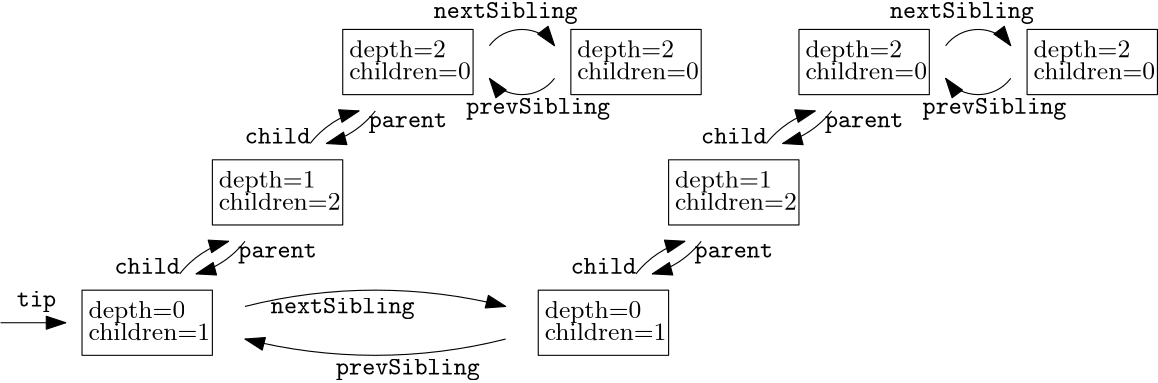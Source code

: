 <?xml version="1.0"?>
<!DOCTYPE ipe SYSTEM "ipe.dtd">
<ipe version="70218" creator="Ipe 7.2.23">
<info created="D:20221015183920" modified="D:20221219120124"/>
<ipestyle name="basic">
<symbol name="arrow/arc(spx)">
<path stroke="sym-stroke" fill="sym-stroke" pen="sym-pen">
0 0 m
-1 0.333 l
-1 -0.333 l
h
</path>
</symbol>
<symbol name="arrow/farc(spx)">
<path stroke="sym-stroke" fill="white" pen="sym-pen">
0 0 m
-1 0.333 l
-1 -0.333 l
h
</path>
</symbol>
<symbol name="arrow/ptarc(spx)">
<path stroke="sym-stroke" fill="sym-stroke" pen="sym-pen">
0 0 m
-1 0.333 l
-0.8 0 l
-1 -0.333 l
h
</path>
</symbol>
<symbol name="arrow/fptarc(spx)">
<path stroke="sym-stroke" fill="white" pen="sym-pen">
0 0 m
-1 0.333 l
-0.8 0 l
-1 -0.333 l
h
</path>
</symbol>
<symbol name="mark/circle(sx)" transformations="translations">
<path fill="sym-stroke">
0.6 0 0 0.6 0 0 e
0.4 0 0 0.4 0 0 e
</path>
</symbol>
<symbol name="mark/disk(sx)" transformations="translations">
<path fill="sym-stroke">
0.6 0 0 0.6 0 0 e
</path>
</symbol>
<symbol name="mark/fdisk(sfx)" transformations="translations">
<group>
<path fill="sym-fill">
0.5 0 0 0.5 0 0 e
</path>
<path fill="sym-stroke" fillrule="eofill">
0.6 0 0 0.6 0 0 e
0.4 0 0 0.4 0 0 e
</path>
</group>
</symbol>
<symbol name="mark/box(sx)" transformations="translations">
<path fill="sym-stroke" fillrule="eofill">
-0.6 -0.6 m
0.6 -0.6 l
0.6 0.6 l
-0.6 0.6 l
h
-0.4 -0.4 m
0.4 -0.4 l
0.4 0.4 l
-0.4 0.4 l
h
</path>
</symbol>
<symbol name="mark/square(sx)" transformations="translations">
<path fill="sym-stroke">
-0.6 -0.6 m
0.6 -0.6 l
0.6 0.6 l
-0.6 0.6 l
h
</path>
</symbol>
<symbol name="mark/fsquare(sfx)" transformations="translations">
<group>
<path fill="sym-fill">
-0.5 -0.5 m
0.5 -0.5 l
0.5 0.5 l
-0.5 0.5 l
h
</path>
<path fill="sym-stroke" fillrule="eofill">
-0.6 -0.6 m
0.6 -0.6 l
0.6 0.6 l
-0.6 0.6 l
h
-0.4 -0.4 m
0.4 -0.4 l
0.4 0.4 l
-0.4 0.4 l
h
</path>
</group>
</symbol>
<symbol name="mark/cross(sx)" transformations="translations">
<group>
<path fill="sym-stroke">
-0.43 -0.57 m
0.57 0.43 l
0.43 0.57 l
-0.57 -0.43 l
h
</path>
<path fill="sym-stroke">
-0.43 0.57 m
0.57 -0.43 l
0.43 -0.57 l
-0.57 0.43 l
h
</path>
</group>
</symbol>
<symbol name="arrow/fnormal(spx)">
<path stroke="sym-stroke" fill="white" pen="sym-pen">
0 0 m
-1 0.333 l
-1 -0.333 l
h
</path>
</symbol>
<symbol name="arrow/pointed(spx)">
<path stroke="sym-stroke" fill="sym-stroke" pen="sym-pen">
0 0 m
-1 0.333 l
-0.8 0 l
-1 -0.333 l
h
</path>
</symbol>
<symbol name="arrow/fpointed(spx)">
<path stroke="sym-stroke" fill="white" pen="sym-pen">
0 0 m
-1 0.333 l
-0.8 0 l
-1 -0.333 l
h
</path>
</symbol>
<symbol name="arrow/linear(spx)">
<path stroke="sym-stroke" pen="sym-pen">
-1 0.333 m
0 0 l
-1 -0.333 l
</path>
</symbol>
<symbol name="arrow/fdouble(spx)">
<path stroke="sym-stroke" fill="white" pen="sym-pen">
0 0 m
-1 0.333 l
-1 -0.333 l
h
-1 0 m
-2 0.333 l
-2 -0.333 l
h
</path>
</symbol>
<symbol name="arrow/double(spx)">
<path stroke="sym-stroke" fill="sym-stroke" pen="sym-pen">
0 0 m
-1 0.333 l
-1 -0.333 l
h
-1 0 m
-2 0.333 l
-2 -0.333 l
h
</path>
</symbol>
<symbol name="arrow/mid-normal(spx)">
<path stroke="sym-stroke" fill="sym-stroke" pen="sym-pen">
0.5 0 m
-0.5 0.333 l
-0.5 -0.333 l
h
</path>
</symbol>
<symbol name="arrow/mid-fnormal(spx)">
<path stroke="sym-stroke" fill="white" pen="sym-pen">
0.5 0 m
-0.5 0.333 l
-0.5 -0.333 l
h
</path>
</symbol>
<symbol name="arrow/mid-pointed(spx)">
<path stroke="sym-stroke" fill="sym-stroke" pen="sym-pen">
0.5 0 m
-0.5 0.333 l
-0.3 0 l
-0.5 -0.333 l
h
</path>
</symbol>
<symbol name="arrow/mid-fpointed(spx)">
<path stroke="sym-stroke" fill="white" pen="sym-pen">
0.5 0 m
-0.5 0.333 l
-0.3 0 l
-0.5 -0.333 l
h
</path>
</symbol>
<symbol name="arrow/mid-double(spx)">
<path stroke="sym-stroke" fill="sym-stroke" pen="sym-pen">
1 0 m
0 0.333 l
0 -0.333 l
h
0 0 m
-1 0.333 l
-1 -0.333 l
h
</path>
</symbol>
<symbol name="arrow/mid-fdouble(spx)">
<path stroke="sym-stroke" fill="white" pen="sym-pen">
1 0 m
0 0.333 l
0 -0.333 l
h
0 0 m
-1 0.333 l
-1 -0.333 l
h
</path>
</symbol>
<anglesize name="22.5 deg" value="22.5"/>
<anglesize name="30 deg" value="30"/>
<anglesize name="45 deg" value="45"/>
<anglesize name="60 deg" value="60"/>
<anglesize name="90 deg" value="90"/>
<arrowsize name="large" value="10"/>
<arrowsize name="small" value="5"/>
<arrowsize name="tiny" value="3"/>
<color name="blue" value="0 0 1"/>
<color name="brown" value="0.647 0.165 0.165"/>
<color name="darkblue" value="0 0 0.545"/>
<color name="darkcyan" value="0 0.545 0.545"/>
<color name="darkgray" value="0.663"/>
<color name="darkgreen" value="0 0.392 0"/>
<color name="darkmagenta" value="0.545 0 0.545"/>
<color name="darkorange" value="1 0.549 0"/>
<color name="darkred" value="0.545 0 0"/>
<color name="gold" value="1 0.843 0"/>
<color name="gray" value="0.745"/>
<color name="green" value="0 1 0"/>
<color name="lightblue" value="0.678 0.847 0.902"/>
<color name="lightcyan" value="0.878 1 1"/>
<color name="lightgray" value="0.827"/>
<color name="lightgreen" value="0.565 0.933 0.565"/>
<color name="lightyellow" value="1 1 0.878"/>
<color name="navy" value="0 0 0.502"/>
<color name="orange" value="1 0.647 0"/>
<color name="pink" value="1 0.753 0.796"/>
<color name="purple" value="0.627 0.125 0.941"/>
<color name="red" value="1 0 0"/>
<color name="seagreen" value="0.18 0.545 0.341"/>
<color name="turquoise" value="0.251 0.878 0.816"/>
<color name="violet" value="0.933 0.51 0.933"/>
<color name="yellow" value="1 1 0"/>
<dashstyle name="dash dot dotted" value="[4 2 1 2 1 2] 0"/>
<dashstyle name="dash dotted" value="[4 2 1 2] 0"/>
<dashstyle name="dashed" value="[4] 0"/>
<dashstyle name="dotted" value="[1 3] 0"/>
<gridsize name="10 pts (~3.5 mm)" value="10"/>
<gridsize name="14 pts (~5 mm)" value="14"/>
<gridsize name="16 pts (~6 mm)" value="16"/>
<gridsize name="20 pts (~7 mm)" value="20"/>
<gridsize name="28 pts (~10 mm)" value="28"/>
<gridsize name="32 pts (~12 mm)" value="32"/>
<gridsize name="4 pts" value="4"/>
<gridsize name="56 pts (~20 mm)" value="56"/>
<gridsize name="8 pts (~3 mm)" value="8"/>
<opacity name="10%" value="0.1"/>
<opacity name="30%" value="0.3"/>
<opacity name="50%" value="0.5"/>
<opacity name="75%" value="0.75"/>
<pen name="fat" value="1.2"/>
<pen name="heavier" value="0.8"/>
<pen name="ultrafat" value="2"/>
<symbolsize name="large" value="5"/>
<symbolsize name="small" value="2"/>
<symbolsize name="tiny" value="1.1"/>
<textsize name="Huge" value="\Huge"/>
<textsize name="LARGE" value="\LARGE"/>
<textsize name="Large" value="\Large"/>
<textsize name="footnote" value="\footnotesize"/>
<textsize name="huge" value="\huge"/>
<textsize name="large" value="\large"/>
<textsize name="small" value="\small"/>
<textsize name="tiny" value="\tiny"/>
<textstyle name="center" begin="\begin{center}" end="\end{center}"/>
<textstyle name="item" begin="\begin{itemize}\item{}" end="\end{itemize}"/>
<textstyle name="itemize" begin="\begin{itemize}" end="\end{itemize}"/>
<tiling name="falling" angle="-60" step="4" width="1"/>
<tiling name="rising" angle="30" step="4" width="1"/>
</ipestyle>
<page>
<layer name="alpha"/>
<layer name="Text"/>
<view layers="alpha Text" active="alpha"/>
<path layer="alpha" matrix="0.733232 0 0 0.733232 125.329 224.092" stroke="black">
128 800 m
128 768 l
192 768 l
192 800 l
h
</path>
<path matrix="0.733232 0 0 0.733232 137.061 224.092" stroke="black">
224 800 m
224 768 l
288 768 l
288 800 l
h
</path>
<path matrix="0.733232 0 0 0.733232 125.329 224.092" stroke="black">
352 800 m
352 768 l
416 768 l
416 800 l
h
</path>
<path matrix="0.733232 0 0 0.733232 137.061 224.092" stroke="black">
448 800 m
448 768 l
512 768 l
512 800 l
h
</path>
<path matrix="0.733232 0 0 0.733232 125.329 224.092" stroke="black">
64 736 m
64 704 l
128 704 l
128 736 l
h
</path>
<path matrix="0.733232 0 0 0.733232 125.329 224.092" stroke="black">
288 736 m
288 704 l
352 704 l
352 736 l
h
</path>
<path matrix="0.733232 0 0 0.733232 125.329 224.092" stroke="black">
224 672 m
224 640 l
288 640 l
288 672 l
h
</path>
<path matrix="0.733232 0 0 0.733232 125.329 224.092" stroke="black">
64 672 m
64 640 l
0 640 l
0 672 l
h
</path>
<text layer="Text" matrix="0.733232 0 0 0.733232 92.4665 224.092" transformations="translations" pos="176 784" stroke="black" type="label" width="34.817" height="6.23" depth="1.74" valign="bottom" size="small">depth=2</text>
<text matrix="0.733232 0 0 0.733232 92.4665 224.092" transformations="translations" pos="176 784" stroke="black" type="label" width="43.797" height="6.227" depth="0" valign="top" size="small">children=0</text>
<text matrix="0.733232 0 0 0.733232 174.588 224.092" transformations="translations" pos="176 784" stroke="black" type="label" width="34.817" height="6.23" depth="1.74" valign="bottom" size="small">depth=2</text>
<text matrix="0.733232 0 0 0.733232 174.588 224.092" transformations="translations" pos="176 784" stroke="black" type="label" width="43.797" height="6.227" depth="0" valign="top" size="small">children=0</text>
<text matrix="0.733232 0 0 0.733232 256.71 224.092" transformations="translations" pos="176 784" stroke="black" type="label" width="34.817" height="6.23" depth="1.74" valign="bottom" size="small">depth=2</text>
<text matrix="0.733232 0 0 0.733232 256.71 224.092" transformations="translations" pos="176 784" stroke="black" type="label" width="43.797" height="6.227" depth="0" valign="top" size="small">children=0</text>
<text matrix="0.733232 0 0 0.733232 338.832 224.092" transformations="translations" pos="176 784" stroke="black" type="label" width="34.817" height="6.23" depth="1.74" valign="bottom" size="small">depth=2</text>
<text matrix="0.733232 0 0 0.733232 338.832 224.092" transformations="translations" pos="176 784" stroke="black" type="label" width="43.797" height="6.227" depth="0" valign="top" size="small">children=0</text>
<text matrix="0.733232 0 0 0.733232 45.5396 177.165" transformations="translations" pos="176 784" stroke="black" type="label" width="34.817" height="6.23" depth="1.74" valign="bottom" size="small">depth=1</text>
<text matrix="0.733232 0 0 0.733232 45.5396 177.165" transformations="translations" pos="176 784" stroke="black" type="label" width="43.797" height="6.227" depth="0" valign="top" size="small">children=2</text>
<text matrix="0.733232 0 0 0.733232 209.784 177.165" transformations="translations" pos="176 784" stroke="black" type="label" width="34.817" height="6.23" depth="1.74" valign="bottom" size="small">depth=1</text>
<text matrix="0.733232 0 0 0.733232 209.784 177.165" transformations="translations" pos="176 784" stroke="black" type="label" width="43.797" height="6.227" depth="0" valign="top" size="small">children=2</text>
<text matrix="0.733232 0 0 0.733232 162.857 130.238" transformations="translations" pos="176 784" stroke="black" type="label" width="34.817" height="6.23" depth="1.74" valign="bottom" size="small">depth=0</text>
<text matrix="0.733232 0 0 0.733232 162.857 130.238" transformations="translations" pos="176 784" stroke="black" type="label" width="43.797" height="6.227" depth="0" valign="top" size="small">children=1</text>
<text matrix="0.733232 0 0 0.733232 -1.38718 130.238" transformations="translations" pos="176 784" stroke="black" type="label" width="34.817" height="6.23" depth="1.74" valign="bottom" size="small">depth=0</text>
<text matrix="0.733232 0 0 0.733232 -1.38718 130.238" transformations="translations" pos="176 784" stroke="black" type="label" width="43.797" height="6.227" depth="0" valign="top" size="small">children=1</text>
<path matrix="0.733232 0 0 0.733232 101.866 224.092" stroke="black" arrow="normal/normal">
112 664 m
260 0 0 -260 176 412 240 664 a
</path>
<path matrix="0.733232 0 0 0.733232 101.866 224.092" stroke="black" arrow="normal/normal">
240 648 m
260 0 0 -260 176 900 112 648 a
</path>
<path matrix="0.733232 0 0 0.733232 96 224.092" stroke="black" arrow="normal/normal">
120 696 m
45.607 0 0 -45.607 84 724 96 680 a
</path>
<path matrix="0.733232 0 0 0.733232 107.732 224.092" stroke="black" arrow="normal/normal">
72 680 m
45.607 0 0 -45.607 108 652 96 696 a
</path>
<path matrix="0.733232 0 0 0.733232 260.244 224.092" stroke="black" arrow="normal/normal">
120 696 m
45.607 0 0 -45.607 84 724 96 680 a
</path>
<path matrix="0.733232 0 0 0.733232 271.976 224.092" stroke="black" arrow="normal/normal">
72 680 m
45.607 0 0 -45.607 108 652 96 696 a
</path>
<path matrix="0.733232 0 0 0.733232 307.171 271.018" stroke="black" arrow="normal/normal">
120 696 m
45.607 0 0 -45.607 84 724 96 680 a
</path>
<path matrix="0.733232 0 0 0.733232 318.902 271.018" stroke="black" arrow="normal/normal">
72 680 m
45.607 0 0 -45.607 108 652 96 696 a
</path>
<path matrix="0.733232 0 0 0.733232 142.927 271.018" stroke="black" arrow="normal/normal">
120 696 m
45.607 0 0 -45.607 84 724 96 680 a
</path>
<path matrix="0.733232 0 0 0.733232 154.659 271.018" stroke="black" arrow="normal/normal">
72 680 m
45.607 0 0 -45.607 108 652 96 696 a
</path>
<path matrix="0.733232 0 0 0.733232 101.866 224.092" stroke="black" arrow="normal/normal">
232 792 m
20 0 0 -20 248 780 264 792 a
</path>
<path matrix="0.733232 0 0 0.733232 101.866 224.092" stroke="black" arrow="normal/normal">
264 776 m
20 0 0 -20 248 788 232 776 a
</path>
<path matrix="0.733232 0 0 0.733232 101.866 224.092" stroke="black" arrow="normal/normal">
456 792 m
20 0 0 -20 472 780 488 792 a
</path>
<path matrix="0.733232 0 0 0.733232 101.866 224.092" stroke="black" arrow="normal/normal">
488 776 m
20 0 0 -20 472 788 456 776 a
</path>
<text matrix="0.733232 0 0 0.733232 125.329 228.957" transformations="translations" pos="160 624" stroke="black" type="label" width="51.78" height="5.482" depth="1.99" halign="center" valign="baseline" size="small">\texttt{prevSibling}</text>
<text matrix="0.733232 0 0 0.733232 172.256 322.811" transformations="translations" pos="160 624" stroke="black" type="label" width="51.78" height="5.482" depth="1.99" halign="center" valign="baseline" size="small">\texttt{prevSibling}</text>
<text matrix="0.733232 0 0 0.733232 336.5 322.811" transformations="translations" pos="160 624" stroke="black" type="label" width="51.78" height="5.482" depth="1.99" halign="center" valign="baseline" size="small">\texttt{prevSibling}</text>
<text matrix="0.733232 0 0 0.733232 324.768 359.006" transformations="translations" pos="160 624" stroke="black" type="label" width="51.78" height="5.482" depth="1.99" halign="center" valign="center" size="small">\texttt{nextSibling}</text>
<text matrix="0.733232 0 0 0.733232 160.524 359.006" transformations="translations" pos="160 624" stroke="black" type="label" width="51.78" height="5.482" depth="1.99" halign="center" valign="center" size="small">\texttt{nextSibling}</text>
<text matrix="0.733232 0 0 0.733232 101.866 250.954" transformations="translations" pos="160 624" stroke="black" type="label" width="51.78" height="5.482" depth="1.99" halign="center" valign="baseline" size="small">\texttt{nextSibling}</text>
<text matrix="0.733232 0 0 0.733232 78.4024 271.018" transformations="translations" pos="160 624" stroke="black" type="label" width="28.244" height="4.966" depth="1.99" halign="center" valign="baseline" size="small">\texttt{parent}</text>
<text matrix="0.733232 0 0 0.733232 242.646 271.018" transformations="translations" pos="160 624" stroke="black" type="label" width="28.244" height="4.966" depth="1.99" halign="center" valign="baseline" size="small">\texttt{parent}</text>
<text matrix="0.733232 0 0 0.733232 289.573 317.945" transformations="translations" pos="160 624" stroke="black" type="label" width="28.244" height="4.966" depth="1.99" halign="center" valign="baseline" size="small">\texttt{parent}</text>
<text matrix="0.733232 0 0 0.733232 125.329 317.945" transformations="translations" pos="160 624" stroke="black" type="label" width="28.244" height="4.966" depth="1.99" halign="center" valign="baseline" size="small">\texttt{parent}</text>
<text matrix="0.733232 0 0 0.733232 78.4024 312.079" transformations="translations" pos="160 624" stroke="black" type="label" width="23.536" height="5.479" depth="0" halign="center" valign="baseline" size="small">\texttt{child}</text>
<text matrix="0.733232 0 0 0.733232 242.646 312.079" transformations="translations" pos="160 624" stroke="black" type="label" width="23.536" height="5.479" depth="0" halign="center" valign="baseline" size="small">\texttt{child}</text>
<text matrix="0.733232 0 0 0.733232 195.719 265.153" transformations="translations" pos="160 624" stroke="black" type="label" width="23.536" height="5.479" depth="0" halign="center" valign="baseline" size="small">\texttt{child}</text>
<text matrix="0.733232 0 0 0.733232 31.4756 265.153" transformations="translations" pos="160 624" stroke="black" type="label" width="23.536" height="5.479" depth="0" halign="center" valign="baseline" size="small">\texttt{child}</text>
<text layer="alpha" matrix="0.733232 0 0 0.733232 90.1341 229.957" transformations="translations" pos="16 656" stroke="black" type="label" width="14.122" height="5.482" depth="1.99" valign="baseline" size="small">\texttt{tip}</text>
<path matrix="0.733232 0 0 0.733232 84.2683 224.092" stroke="black" arrow="normal/normal">
16 656 m
48 656 l
</path>
</page>
</ipe>
